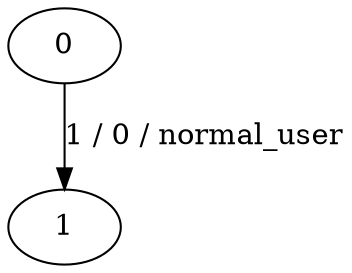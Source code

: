 digraph user_types {
	// States
	0
	1

	// Transitions
	0 -> 1 [label = "1 / 0 / normal_user"];
}
